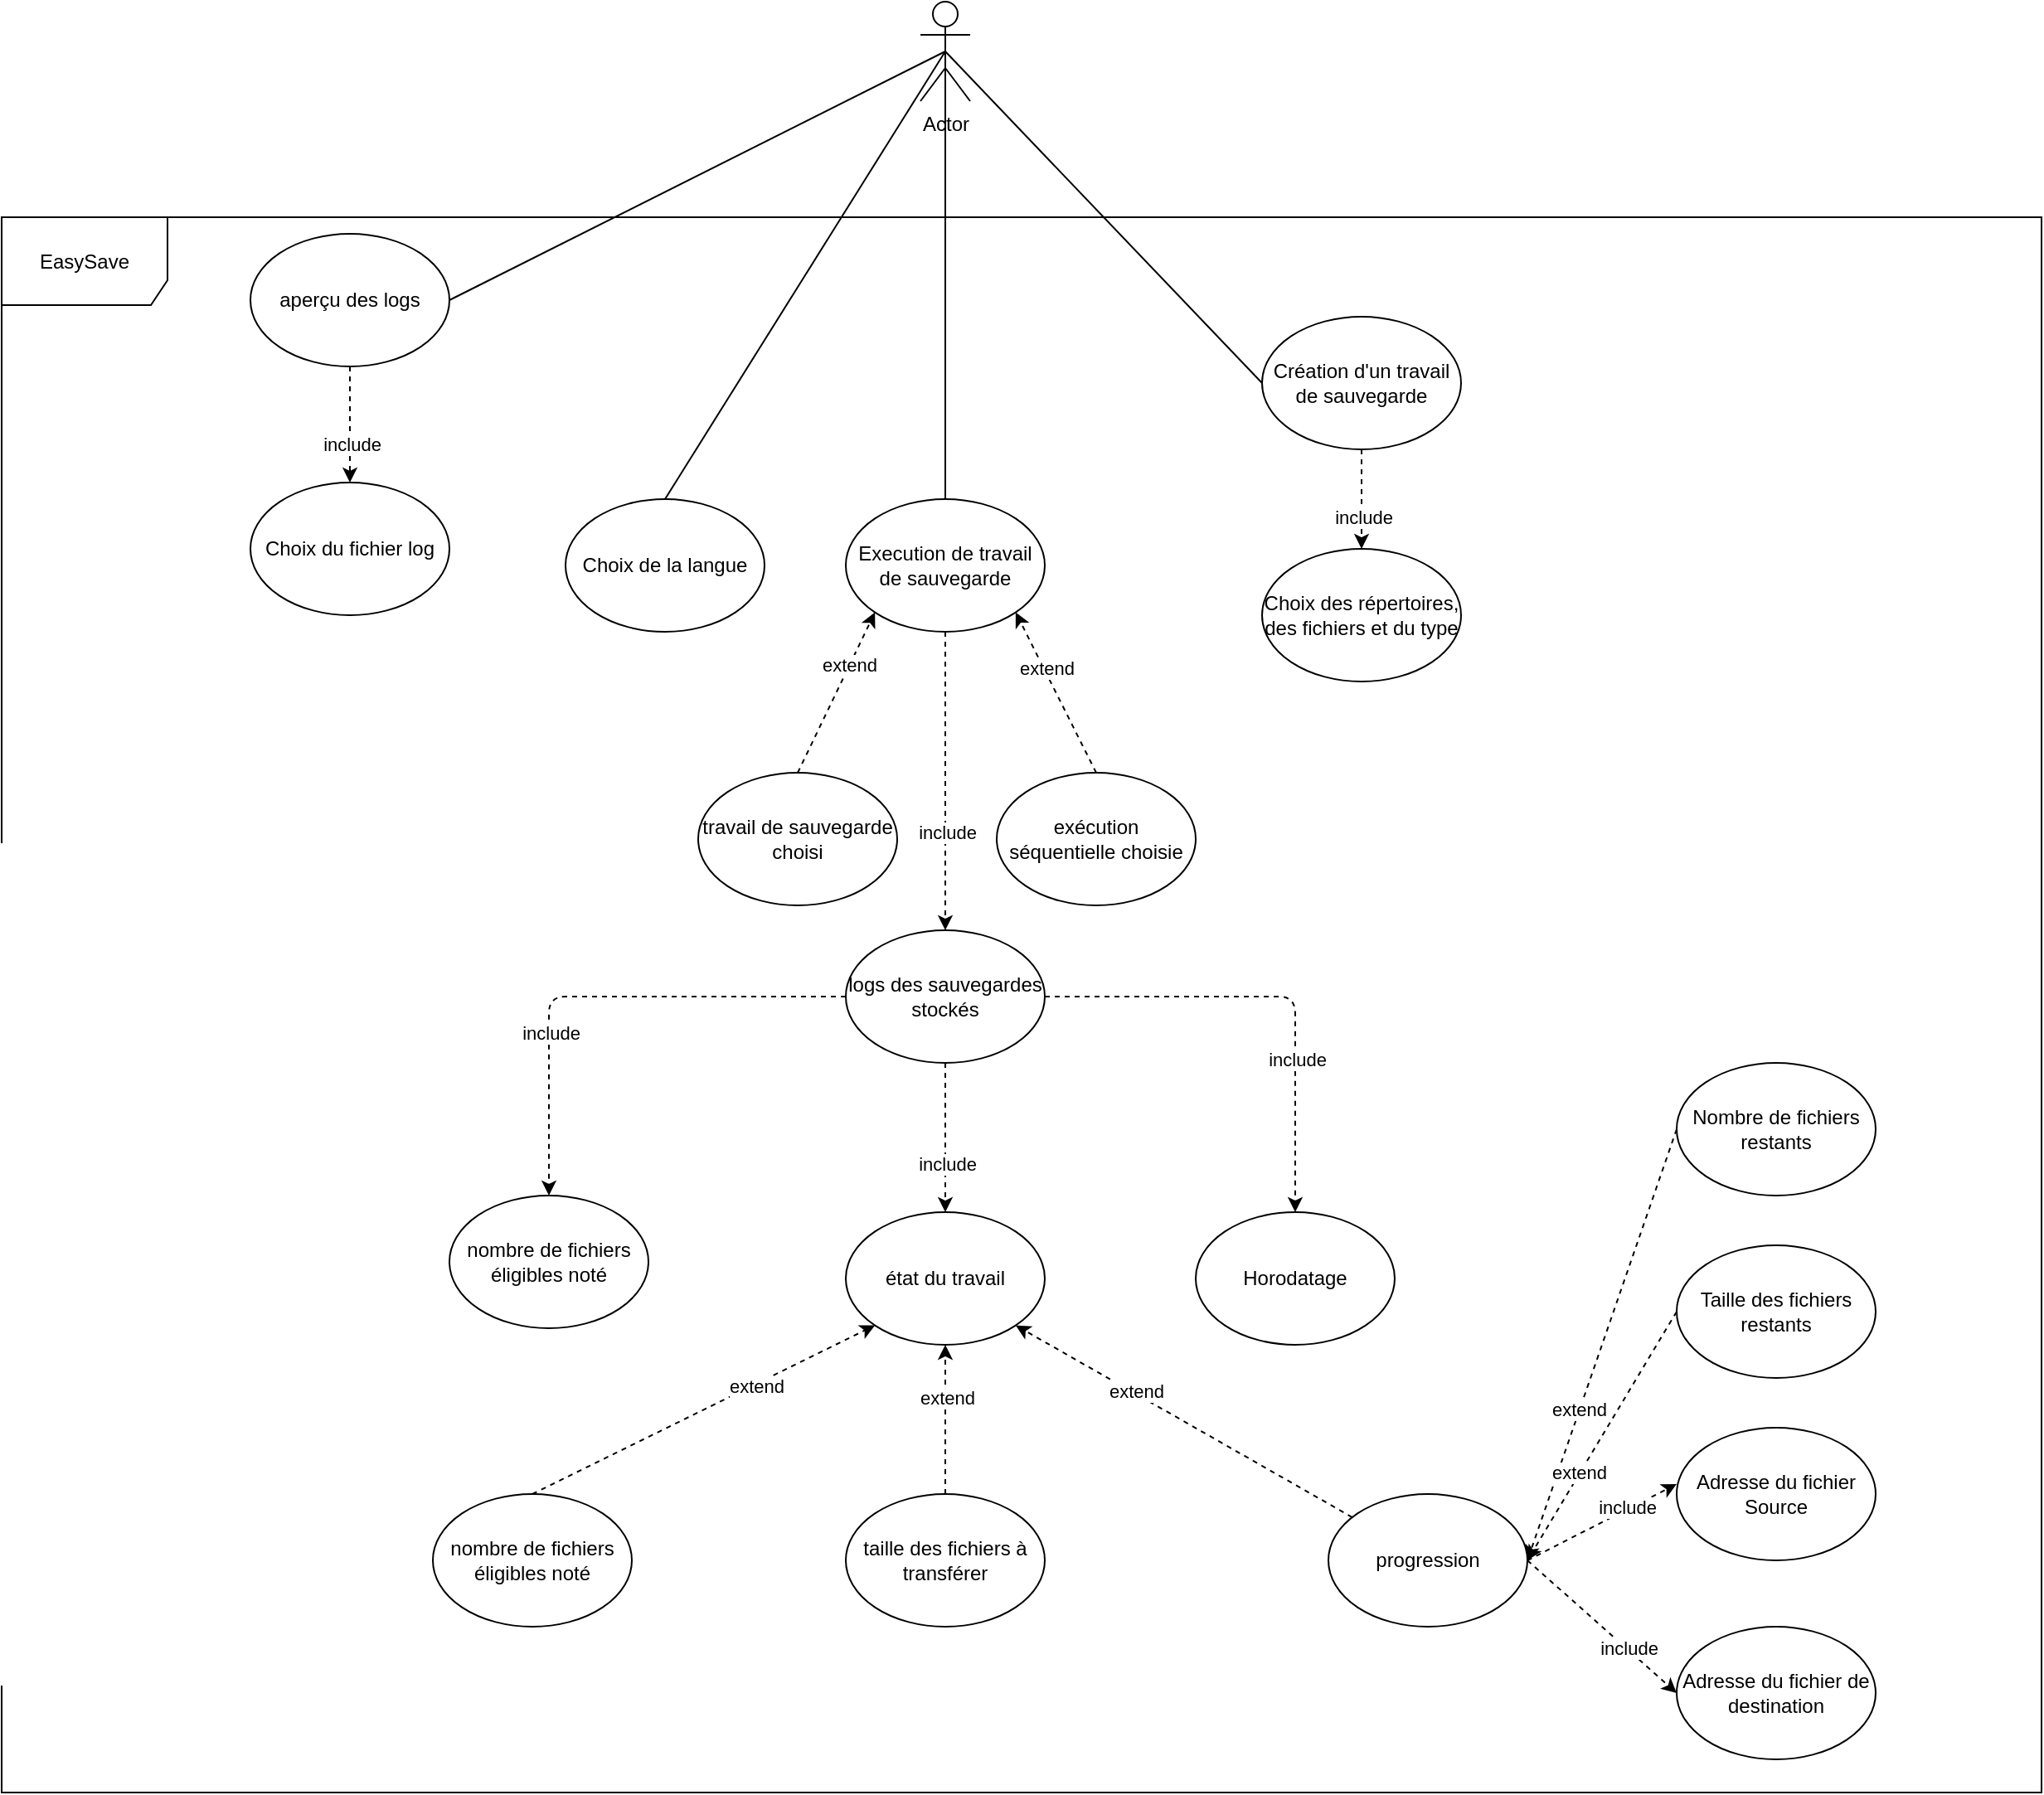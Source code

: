 <mxfile version="13.9.9" type="device"><diagram id="PEI1z6VASNMaP6OWY-YT" name="Page-1"><mxGraphModel dx="2489" dy="814" grid="1" gridSize="10" guides="1" tooltips="1" connect="1" arrows="1" fold="1" page="1" pageScale="1" pageWidth="827" pageHeight="1169" math="0" shadow="0"><root><mxCell id="0"/><mxCell id="1" parent="0"/><mxCell id="6cghmdJY8G3IrNBD7zmn-1" value="Actor" style="shape=umlActor;verticalLabelPosition=bottom;verticalAlign=top;html=1;outlineConnect=0;" parent="1" vertex="1"><mxGeometry x="384" y="20" width="30" height="60" as="geometry"/></mxCell><mxCell id="6cghmdJY8G3IrNBD7zmn-5" value="Choix de la langue" style="ellipse;whiteSpace=wrap;html=1;" parent="1" vertex="1"><mxGeometry x="170" y="320" width="120" height="80" as="geometry"/></mxCell><mxCell id="6cghmdJY8G3IrNBD7zmn-6" value="" style="endArrow=none;html=1;exitX=0.5;exitY=0;exitDx=0;exitDy=0;entryX=0.5;entryY=0.5;entryDx=0;entryDy=0;entryPerimeter=0;" parent="1" source="6cghmdJY8G3IrNBD7zmn-5" target="6cghmdJY8G3IrNBD7zmn-1" edge="1"><mxGeometry width="50" height="50" relative="1" as="geometry"><mxPoint x="410" y="440" as="sourcePoint"/><mxPoint x="460" y="390" as="targetPoint"/></mxGeometry></mxCell><mxCell id="6cghmdJY8G3IrNBD7zmn-7" value="Execution de travail de sauvegarde" style="ellipse;whiteSpace=wrap;html=1;" parent="1" vertex="1"><mxGeometry x="339" y="320" width="120" height="80" as="geometry"/></mxCell><mxCell id="6cghmdJY8G3IrNBD7zmn-8" value="" style="endArrow=none;html=1;entryX=0.5;entryY=0.5;entryDx=0;entryDy=0;entryPerimeter=0;" parent="1" source="6cghmdJY8G3IrNBD7zmn-7" target="6cghmdJY8G3IrNBD7zmn-1" edge="1"><mxGeometry width="50" height="50" relative="1" as="geometry"><mxPoint x="240" y="330" as="sourcePoint"/><mxPoint x="409" y="160" as="targetPoint"/></mxGeometry></mxCell><mxCell id="6cghmdJY8G3IrNBD7zmn-10" value="travail de sauvegarde choisi" style="ellipse;whiteSpace=wrap;html=1;" parent="1" vertex="1"><mxGeometry x="250" y="485" width="120" height="80" as="geometry"/></mxCell><mxCell id="6cghmdJY8G3IrNBD7zmn-11" value="exécution séquentielle choisie" style="ellipse;whiteSpace=wrap;html=1;" parent="1" vertex="1"><mxGeometry x="430" y="485" width="120" height="80" as="geometry"/></mxCell><mxCell id="6cghmdJY8G3IrNBD7zmn-18" value="Choix des répertoires, des fichiers et du type" style="ellipse;whiteSpace=wrap;html=1;" parent="1" vertex="1"><mxGeometry x="590" y="350" width="120" height="80" as="geometry"/></mxCell><mxCell id="6cghmdJY8G3IrNBD7zmn-21" value="logs des sauvegardes stockés" style="ellipse;whiteSpace=wrap;html=1;" parent="1" vertex="1"><mxGeometry x="339" y="580" width="120" height="80" as="geometry"/></mxCell><mxCell id="6cghmdJY8G3IrNBD7zmn-24" value="" style="html=1;labelBackgroundColor=#ffffff;startArrow=none;startFill=0;startSize=6;endArrow=classic;endFill=1;endSize=6;jettySize=auto;orthogonalLoop=1;strokeWidth=1;dashed=1;fontSize=14;exitX=0.5;exitY=0;exitDx=0;exitDy=0;entryX=0;entryY=1;entryDx=0;entryDy=0;" parent="1" source="6cghmdJY8G3IrNBD7zmn-10" target="6cghmdJY8G3IrNBD7zmn-7" edge="1"><mxGeometry width="60" height="60" relative="1" as="geometry"><mxPoint x="400" y="490" as="sourcePoint"/><mxPoint x="460" y="430" as="targetPoint"/></mxGeometry></mxCell><mxCell id="6cghmdJY8G3IrNBD7zmn-27" value="extend" style="edgeLabel;html=1;align=center;verticalAlign=middle;resizable=0;points=[];" parent="6cghmdJY8G3IrNBD7zmn-24" vertex="1" connectable="0"><mxGeometry x="0.342" relative="1" as="geometry"><mxPoint as="offset"/></mxGeometry></mxCell><mxCell id="6cghmdJY8G3IrNBD7zmn-25" value="" style="html=1;labelBackgroundColor=#ffffff;startArrow=none;startFill=0;startSize=6;endArrow=classic;endFill=1;endSize=6;jettySize=auto;orthogonalLoop=1;strokeWidth=1;dashed=1;fontSize=14;exitX=0.5;exitY=1;exitDx=0;exitDy=0;entryX=0.5;entryY=0;entryDx=0;entryDy=0;" parent="1" source="6cghmdJY8G3IrNBD7zmn-7" target="6cghmdJY8G3IrNBD7zmn-21" edge="1"><mxGeometry width="60" height="60" relative="1" as="geometry"><mxPoint x="410" y="500" as="sourcePoint"/><mxPoint x="470" y="440" as="targetPoint"/></mxGeometry></mxCell><mxCell id="6cghmdJY8G3IrNBD7zmn-29" value="include" style="edgeLabel;html=1;align=center;verticalAlign=middle;resizable=0;points=[];" parent="6cghmdJY8G3IrNBD7zmn-25" vertex="1" connectable="0"><mxGeometry x="0.344" y="1" relative="1" as="geometry"><mxPoint as="offset"/></mxGeometry></mxCell><mxCell id="6cghmdJY8G3IrNBD7zmn-26" value="" style="html=1;labelBackgroundColor=#ffffff;startArrow=none;startFill=0;startSize=6;endArrow=classic;endFill=1;endSize=6;jettySize=auto;orthogonalLoop=1;strokeWidth=1;dashed=1;fontSize=14;exitX=0.5;exitY=0;exitDx=0;exitDy=0;entryX=1;entryY=1;entryDx=0;entryDy=0;" parent="1" source="6cghmdJY8G3IrNBD7zmn-11" target="6cghmdJY8G3IrNBD7zmn-7" edge="1"><mxGeometry width="60" height="60" relative="1" as="geometry"><mxPoint x="420" y="510" as="sourcePoint"/><mxPoint x="480" y="450" as="targetPoint"/></mxGeometry></mxCell><mxCell id="6cghmdJY8G3IrNBD7zmn-28" value="extend" style="edgeLabel;html=1;align=center;verticalAlign=middle;resizable=0;points=[];" parent="6cghmdJY8G3IrNBD7zmn-26" vertex="1" connectable="0"><mxGeometry x="0.297" y="-1" relative="1" as="geometry"><mxPoint as="offset"/></mxGeometry></mxCell><mxCell id="6cghmdJY8G3IrNBD7zmn-34" value="état du travail" style="ellipse;whiteSpace=wrap;html=1;" parent="1" vertex="1"><mxGeometry x="339" y="750" width="120" height="80" as="geometry"/></mxCell><mxCell id="6cghmdJY8G3IrNBD7zmn-46" value="" style="html=1;labelBackgroundColor=#ffffff;startArrow=none;startFill=0;startSize=6;endArrow=classic;endFill=1;endSize=6;jettySize=auto;orthogonalLoop=1;strokeWidth=1;dashed=1;fontSize=14;exitX=0.5;exitY=1;exitDx=0;exitDy=0;entryX=0.5;entryY=0;entryDx=0;entryDy=0;" parent="1" source="6cghmdJY8G3IrNBD7zmn-21" target="6cghmdJY8G3IrNBD7zmn-34" edge="1"><mxGeometry width="60" height="60" relative="1" as="geometry"><mxPoint x="60" y="730" as="sourcePoint"/><mxPoint x="70" y="640" as="targetPoint"/><Array as="points"/></mxGeometry></mxCell><mxCell id="6cghmdJY8G3IrNBD7zmn-47" value="include" style="edgeLabel;html=1;align=center;verticalAlign=middle;resizable=0;points=[];" parent="6cghmdJY8G3IrNBD7zmn-46" vertex="1" connectable="0"><mxGeometry x="0.344" y="1" relative="1" as="geometry"><mxPoint as="offset"/></mxGeometry></mxCell><mxCell id="6cghmdJY8G3IrNBD7zmn-48" value="nombre de fichiers éligibles noté" style="ellipse;whiteSpace=wrap;html=1;" parent="1" vertex="1"><mxGeometry x="100" y="740" width="120" height="80" as="geometry"/></mxCell><mxCell id="6cghmdJY8G3IrNBD7zmn-50" value="Horodatage" style="ellipse;whiteSpace=wrap;html=1;" parent="1" vertex="1"><mxGeometry x="550" y="750" width="120" height="80" as="geometry"/></mxCell><mxCell id="6cghmdJY8G3IrNBD7zmn-52" value="nombre de fichiers éligibles noté" style="ellipse;whiteSpace=wrap;html=1;" parent="1" vertex="1"><mxGeometry x="90" y="920" width="120" height="80" as="geometry"/></mxCell><mxCell id="6cghmdJY8G3IrNBD7zmn-53" value="" style="html=1;labelBackgroundColor=#ffffff;startArrow=none;startFill=0;startSize=6;endArrow=classic;endFill=1;endSize=6;jettySize=auto;orthogonalLoop=1;strokeWidth=1;dashed=1;fontSize=14;entryX=0.5;entryY=0;entryDx=0;entryDy=0;exitX=1;exitY=0.5;exitDx=0;exitDy=0;" parent="1" source="6cghmdJY8G3IrNBD7zmn-21" target="6cghmdJY8G3IrNBD7zmn-50" edge="1"><mxGeometry width="60" height="60" relative="1" as="geometry"><mxPoint x="180" y="790" as="sourcePoint"/><mxPoint x="80" y="650" as="targetPoint"/><Array as="points"><mxPoint x="610" y="620"/></Array></mxGeometry></mxCell><mxCell id="6cghmdJY8G3IrNBD7zmn-54" value="include" style="edgeLabel;html=1;align=center;verticalAlign=middle;resizable=0;points=[];" parent="6cghmdJY8G3IrNBD7zmn-53" vertex="1" connectable="0"><mxGeometry x="0.344" y="1" relative="1" as="geometry"><mxPoint as="offset"/></mxGeometry></mxCell><mxCell id="6cghmdJY8G3IrNBD7zmn-58" value="" style="html=1;labelBackgroundColor=#ffffff;startArrow=none;startFill=0;startSize=6;endArrow=classic;endFill=1;endSize=6;jettySize=auto;orthogonalLoop=1;strokeWidth=1;dashed=1;fontSize=14;exitX=0;exitY=0.5;exitDx=0;exitDy=0;entryX=0.5;entryY=0;entryDx=0;entryDy=0;" parent="1" source="6cghmdJY8G3IrNBD7zmn-21" target="6cghmdJY8G3IrNBD7zmn-48" edge="1"><mxGeometry width="60" height="60" relative="1" as="geometry"><mxPoint x="159.5" y="730" as="sourcePoint"/><mxPoint x="159.5" y="640" as="targetPoint"/><Array as="points"><mxPoint x="160" y="620"/></Array></mxGeometry></mxCell><mxCell id="6cghmdJY8G3IrNBD7zmn-59" value="include" style="edgeLabel;html=1;align=center;verticalAlign=middle;resizable=0;points=[];" parent="6cghmdJY8G3IrNBD7zmn-58" vertex="1" connectable="0"><mxGeometry x="0.344" y="1" relative="1" as="geometry"><mxPoint as="offset"/></mxGeometry></mxCell><mxCell id="6cghmdJY8G3IrNBD7zmn-60" value="taille des fichiers à transférer" style="ellipse;whiteSpace=wrap;html=1;" parent="1" vertex="1"><mxGeometry x="339" y="920" width="120" height="80" as="geometry"/></mxCell><mxCell id="6cghmdJY8G3IrNBD7zmn-61" value="progression" style="ellipse;whiteSpace=wrap;html=1;" parent="1" vertex="1"><mxGeometry x="630" y="920" width="120" height="80" as="geometry"/></mxCell><mxCell id="6cghmdJY8G3IrNBD7zmn-62" value="" style="html=1;labelBackgroundColor=#ffffff;startArrow=none;startFill=0;startSize=6;endArrow=classic;endFill=1;endSize=6;jettySize=auto;orthogonalLoop=1;strokeWidth=1;dashed=1;fontSize=14;exitX=0.5;exitY=0;exitDx=0;exitDy=0;entryX=0;entryY=1;entryDx=0;entryDy=0;" parent="1" source="6cghmdJY8G3IrNBD7zmn-52" target="6cghmdJY8G3IrNBD7zmn-34" edge="1"><mxGeometry width="60" height="60" relative="1" as="geometry"><mxPoint x="240" y="916.72" as="sourcePoint"/><mxPoint x="191.426" y="820.004" as="targetPoint"/></mxGeometry></mxCell><mxCell id="6cghmdJY8G3IrNBD7zmn-63" value="extend" style="edgeLabel;html=1;align=center;verticalAlign=middle;resizable=0;points=[];" parent="6cghmdJY8G3IrNBD7zmn-62" vertex="1" connectable="0"><mxGeometry x="0.297" y="-1" relative="1" as="geometry"><mxPoint as="offset"/></mxGeometry></mxCell><mxCell id="6cghmdJY8G3IrNBD7zmn-64" value="" style="html=1;labelBackgroundColor=#ffffff;startArrow=none;startFill=0;startSize=6;endArrow=classic;endFill=1;endSize=6;jettySize=auto;orthogonalLoop=1;strokeWidth=1;dashed=1;fontSize=14;exitX=0.5;exitY=0;exitDx=0;exitDy=0;entryX=0.5;entryY=1;entryDx=0;entryDy=0;" parent="1" source="6cghmdJY8G3IrNBD7zmn-60" target="6cghmdJY8G3IrNBD7zmn-34" edge="1"><mxGeometry width="60" height="60" relative="1" as="geometry"><mxPoint x="423.29" y="926.72" as="sourcePoint"/><mxPoint x="374.716" y="830.004" as="targetPoint"/></mxGeometry></mxCell><mxCell id="6cghmdJY8G3IrNBD7zmn-65" value="extend" style="edgeLabel;html=1;align=center;verticalAlign=middle;resizable=0;points=[];" parent="6cghmdJY8G3IrNBD7zmn-64" vertex="1" connectable="0"><mxGeometry x="0.297" y="-1" relative="1" as="geometry"><mxPoint as="offset"/></mxGeometry></mxCell><mxCell id="6cghmdJY8G3IrNBD7zmn-66" value="" style="html=1;labelBackgroundColor=#ffffff;startArrow=none;startFill=0;startSize=6;endArrow=classic;endFill=1;endSize=6;jettySize=auto;orthogonalLoop=1;strokeWidth=1;dashed=1;fontSize=14;entryX=1;entryY=1;entryDx=0;entryDy=0;" parent="1" source="6cghmdJY8G3IrNBD7zmn-61" target="6cghmdJY8G3IrNBD7zmn-34" edge="1"><mxGeometry width="60" height="60" relative="1" as="geometry"><mxPoint x="748.57" y="926.72" as="sourcePoint"/><mxPoint x="699.996" y="830.004" as="targetPoint"/></mxGeometry></mxCell><mxCell id="6cghmdJY8G3IrNBD7zmn-67" value="extend" style="edgeLabel;html=1;align=center;verticalAlign=middle;resizable=0;points=[];" parent="6cghmdJY8G3IrNBD7zmn-66" vertex="1" connectable="0"><mxGeometry x="0.297" y="-1" relative="1" as="geometry"><mxPoint as="offset"/></mxGeometry></mxCell><mxCell id="6cghmdJY8G3IrNBD7zmn-70" value="Taille des fichiers restants" style="ellipse;whiteSpace=wrap;html=1;" parent="1" vertex="1"><mxGeometry x="840" y="770" width="120" height="80" as="geometry"/></mxCell><mxCell id="6cghmdJY8G3IrNBD7zmn-71" value="Nombre de fichiers restants" style="ellipse;whiteSpace=wrap;html=1;" parent="1" vertex="1"><mxGeometry x="840" y="660" width="120" height="80" as="geometry"/></mxCell><mxCell id="6cghmdJY8G3IrNBD7zmn-72" value="Adresse du fichier Source" style="ellipse;whiteSpace=wrap;html=1;" parent="1" vertex="1"><mxGeometry x="840" y="880" width="120" height="80" as="geometry"/></mxCell><mxCell id="6cghmdJY8G3IrNBD7zmn-73" value="Adresse du fichier de destination" style="ellipse;whiteSpace=wrap;html=1;" parent="1" vertex="1"><mxGeometry x="840" y="1000" width="120" height="80" as="geometry"/></mxCell><mxCell id="6cghmdJY8G3IrNBD7zmn-74" value="" style="html=1;labelBackgroundColor=#ffffff;startArrow=none;startFill=0;startSize=6;endArrow=classic;endFill=1;endSize=6;jettySize=auto;orthogonalLoop=1;strokeWidth=1;dashed=1;fontSize=14;entryX=1;entryY=0.5;entryDx=0;entryDy=0;exitX=0;exitY=0.5;exitDx=0;exitDy=0;" parent="1" source="6cghmdJY8G3IrNBD7zmn-71" target="6cghmdJY8G3IrNBD7zmn-61" edge="1"><mxGeometry width="60" height="60" relative="1" as="geometry"><mxPoint x="654.347" y="944.044" as="sourcePoint"/><mxPoint x="451.426" y="828.284" as="targetPoint"/></mxGeometry></mxCell><mxCell id="6cghmdJY8G3IrNBD7zmn-75" value="extend" style="edgeLabel;html=1;align=center;verticalAlign=middle;resizable=0;points=[];" parent="6cghmdJY8G3IrNBD7zmn-74" vertex="1" connectable="0"><mxGeometry x="0.297" y="-1" relative="1" as="geometry"><mxPoint as="offset"/></mxGeometry></mxCell><mxCell id="6cghmdJY8G3IrNBD7zmn-78" value="" style="html=1;labelBackgroundColor=#ffffff;startArrow=none;startFill=0;startSize=6;endArrow=classic;endFill=1;endSize=6;jettySize=auto;orthogonalLoop=1;strokeWidth=1;dashed=1;fontSize=14;entryX=1;entryY=0.5;entryDx=0;entryDy=0;exitX=0;exitY=0.5;exitDx=0;exitDy=0;" parent="1" source="6cghmdJY8G3IrNBD7zmn-70" target="6cghmdJY8G3IrNBD7zmn-61" edge="1"><mxGeometry width="60" height="60" relative="1" as="geometry"><mxPoint x="870" y="720" as="sourcePoint"/><mxPoint x="770" y="980" as="targetPoint"/></mxGeometry></mxCell><mxCell id="6cghmdJY8G3IrNBD7zmn-79" value="extend" style="edgeLabel;html=1;align=center;verticalAlign=middle;resizable=0;points=[];" parent="6cghmdJY8G3IrNBD7zmn-78" vertex="1" connectable="0"><mxGeometry x="0.297" y="-1" relative="1" as="geometry"><mxPoint as="offset"/></mxGeometry></mxCell><mxCell id="6cghmdJY8G3IrNBD7zmn-82" value="" style="html=1;labelBackgroundColor=#ffffff;startArrow=none;startFill=0;startSize=6;endArrow=classic;endFill=1;endSize=6;jettySize=auto;orthogonalLoop=1;strokeWidth=1;dashed=1;fontSize=14;exitX=1;exitY=0.5;exitDx=0;exitDy=0;entryX=0;entryY=0.5;entryDx=0;entryDy=0;" parent="1" source="6cghmdJY8G3IrNBD7zmn-61" target="6cghmdJY8G3IrNBD7zmn-73" edge="1"><mxGeometry width="60" height="60" relative="1" as="geometry"><mxPoint x="409" y="410" as="sourcePoint"/><mxPoint x="409" y="590" as="targetPoint"/></mxGeometry></mxCell><mxCell id="6cghmdJY8G3IrNBD7zmn-83" value="include" style="edgeLabel;html=1;align=center;verticalAlign=middle;resizable=0;points=[];" parent="6cghmdJY8G3IrNBD7zmn-82" vertex="1" connectable="0"><mxGeometry x="0.344" y="1" relative="1" as="geometry"><mxPoint as="offset"/></mxGeometry></mxCell><mxCell id="6cghmdJY8G3IrNBD7zmn-84" value="" style="html=1;labelBackgroundColor=#ffffff;startArrow=none;startFill=0;startSize=6;endArrow=classic;endFill=1;endSize=6;jettySize=auto;orthogonalLoop=1;strokeWidth=1;dashed=1;fontSize=14;exitX=1;exitY=0.5;exitDx=0;exitDy=0;entryX=0;entryY=0.425;entryDx=0;entryDy=0;entryPerimeter=0;" parent="1" source="6cghmdJY8G3IrNBD7zmn-61" target="6cghmdJY8G3IrNBD7zmn-72" edge="1"><mxGeometry width="60" height="60" relative="1" as="geometry"><mxPoint x="419" y="420" as="sourcePoint"/><mxPoint x="419" y="600" as="targetPoint"/></mxGeometry></mxCell><mxCell id="6cghmdJY8G3IrNBD7zmn-85" value="include" style="edgeLabel;html=1;align=center;verticalAlign=middle;resizable=0;points=[];" parent="6cghmdJY8G3IrNBD7zmn-84" vertex="1" connectable="0"><mxGeometry x="0.344" y="1" relative="1" as="geometry"><mxPoint as="offset"/></mxGeometry></mxCell><mxCell id="6cghmdJY8G3IrNBD7zmn-86" value="EasySave" style="shape=umlFrame;whiteSpace=wrap;html=1;width=100;height=53;" parent="1" vertex="1"><mxGeometry x="-170" y="150" width="1230" height="950" as="geometry"/></mxCell><mxCell id="8XUapYLmoZos559QEV3k-3" value="Création d'un travail de sauvegarde" style="ellipse;whiteSpace=wrap;html=1;" vertex="1" parent="1"><mxGeometry x="590" y="210" width="120" height="80" as="geometry"/></mxCell><mxCell id="8XUapYLmoZos559QEV3k-4" value="" style="endArrow=none;html=1;exitX=0;exitY=0.5;exitDx=0;exitDy=0;entryX=0.5;entryY=0.5;entryDx=0;entryDy=0;entryPerimeter=0;" edge="1" parent="1" source="8XUapYLmoZos559QEV3k-3" target="6cghmdJY8G3IrNBD7zmn-1"><mxGeometry width="50" height="50" relative="1" as="geometry"><mxPoint x="730" y="260" as="sourcePoint"/><mxPoint x="899" y="-10" as="targetPoint"/></mxGeometry></mxCell><mxCell id="8XUapYLmoZos559QEV3k-5" value="" style="html=1;labelBackgroundColor=#ffffff;startArrow=none;startFill=0;startSize=6;endArrow=classic;endFill=1;endSize=6;jettySize=auto;orthogonalLoop=1;strokeWidth=1;dashed=1;fontSize=14;exitX=0.5;exitY=1;exitDx=0;exitDy=0;" edge="1" parent="1" source="8XUapYLmoZos559QEV3k-3" target="6cghmdJY8G3IrNBD7zmn-18"><mxGeometry width="60" height="60" relative="1" as="geometry"><mxPoint x="520" y="240" as="sourcePoint"/><mxPoint x="520" y="420" as="targetPoint"/></mxGeometry></mxCell><mxCell id="8XUapYLmoZos559QEV3k-6" value="include" style="edgeLabel;html=1;align=center;verticalAlign=middle;resizable=0;points=[];" vertex="1" connectable="0" parent="8XUapYLmoZos559QEV3k-5"><mxGeometry x="0.344" y="1" relative="1" as="geometry"><mxPoint as="offset"/></mxGeometry></mxCell><mxCell id="8XUapYLmoZos559QEV3k-7" value="aperçu des logs" style="ellipse;whiteSpace=wrap;html=1;" vertex="1" parent="1"><mxGeometry x="-20" y="160" width="120" height="80" as="geometry"/></mxCell><mxCell id="8XUapYLmoZos559QEV3k-8" value="" style="endArrow=none;html=1;exitX=1;exitY=0.5;exitDx=0;exitDy=0;entryX=0.5;entryY=0.5;entryDx=0;entryDy=0;entryPerimeter=0;" edge="1" parent="1" source="8XUapYLmoZos559QEV3k-7" target="6cghmdJY8G3IrNBD7zmn-1"><mxGeometry width="50" height="50" relative="1" as="geometry"><mxPoint x="90" y="335" as="sourcePoint"/><mxPoint x="259" y="65" as="targetPoint"/></mxGeometry></mxCell><mxCell id="8XUapYLmoZos559QEV3k-9" value="" style="html=1;labelBackgroundColor=#ffffff;startArrow=none;startFill=0;startSize=6;endArrow=classic;endFill=1;endSize=6;jettySize=auto;orthogonalLoop=1;strokeWidth=1;dashed=1;fontSize=14;exitX=0.5;exitY=1;exitDx=0;exitDy=0;entryX=0.5;entryY=0;entryDx=0;entryDy=0;" edge="1" parent="1" source="8XUapYLmoZos559QEV3k-7" target="8XUapYLmoZos559QEV3k-11"><mxGeometry width="60" height="60" relative="1" as="geometry"><mxPoint x="30" y="240" as="sourcePoint"/><mxPoint x="30" y="300" as="targetPoint"/></mxGeometry></mxCell><mxCell id="8XUapYLmoZos559QEV3k-10" value="include" style="edgeLabel;html=1;align=center;verticalAlign=middle;resizable=0;points=[];" vertex="1" connectable="0" parent="8XUapYLmoZos559QEV3k-9"><mxGeometry x="0.344" y="1" relative="1" as="geometry"><mxPoint as="offset"/></mxGeometry></mxCell><mxCell id="8XUapYLmoZos559QEV3k-11" value="Choix du fichier log" style="ellipse;whiteSpace=wrap;html=1;" vertex="1" parent="1"><mxGeometry x="-20" y="310" width="120" height="80" as="geometry"/></mxCell></root></mxGraphModel></diagram></mxfile>